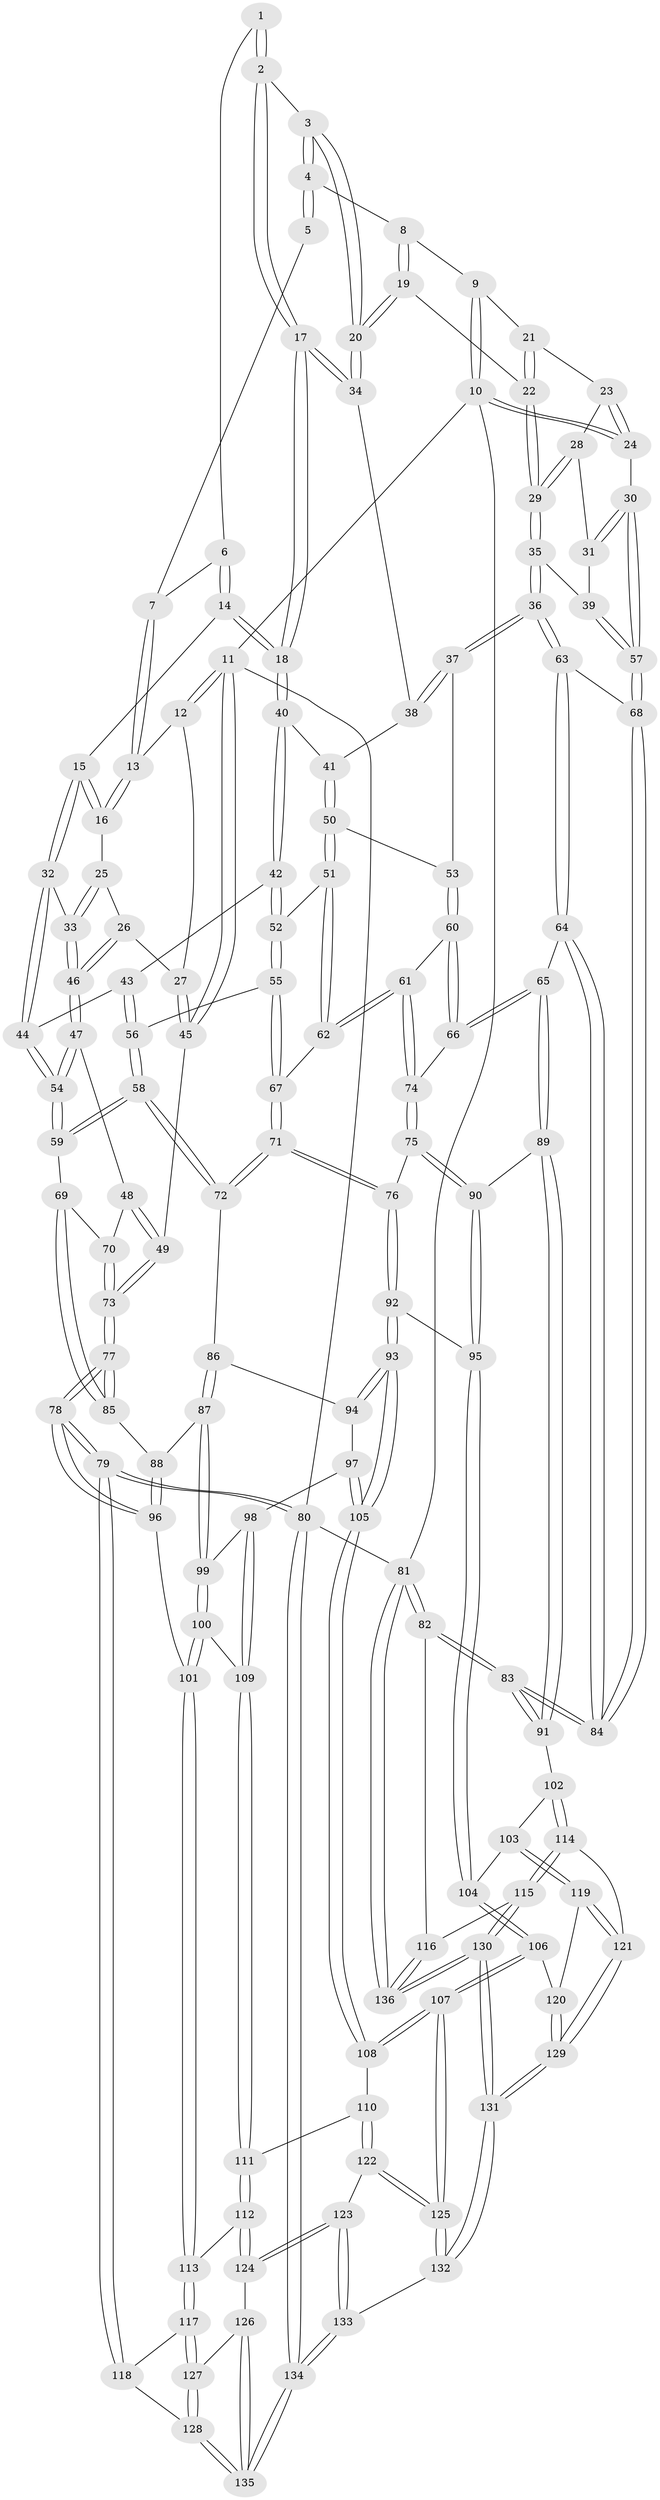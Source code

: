 // Generated by graph-tools (version 1.1) at 2025/38/03/09/25 02:38:30]
// undirected, 136 vertices, 337 edges
graph export_dot {
graph [start="1"]
  node [color=gray90,style=filled];
  1 [pos="+0.4977910205248071+0.030753505287495514"];
  2 [pos="+0.5626641017039233+0.08587956688974464"];
  3 [pos="+0.5821222743893636+0.054231554104859914"];
  4 [pos="+0.6716768478725411+0"];
  5 [pos="+0.49183015709786854+0"];
  6 [pos="+0.4164457798177329+0"];
  7 [pos="+0.3537415871551491+0"];
  8 [pos="+0.7200505635201315+0"];
  9 [pos="+0.8657324292365546+0"];
  10 [pos="+1+0"];
  11 [pos="+0+0"];
  12 [pos="+0.14034363176854223+0"];
  13 [pos="+0.18634312409391265+0"];
  14 [pos="+0.4357596626523424+0.12641053619014697"];
  15 [pos="+0.43156935345951586+0.12852484281165688"];
  16 [pos="+0.28852937577149224+0.06562315508655767"];
  17 [pos="+0.5380835719213722+0.14049072292213835"];
  18 [pos="+0.5354417565284305+0.1441973117000552"];
  19 [pos="+0.7504313749364432+0.10367077890780804"];
  20 [pos="+0.7346577941519641+0.12487530938654869"];
  21 [pos="+0.8814889599777541+0.00027861629327968784"];
  22 [pos="+0.8379011003994535+0.11820990941776408"];
  23 [pos="+0.9347319143334067+0.10205194194231877"];
  24 [pos="+1+0"];
  25 [pos="+0.27406863997349706+0.11257203424246838"];
  26 [pos="+0.17897556656930436+0.17232807686137866"];
  27 [pos="+0.17345156952892823+0.16540628827112527"];
  28 [pos="+0.9293879810194873+0.11567790056533386"];
  29 [pos="+0.865203888862664+0.1430929067106162"];
  30 [pos="+1+0.05077733177738963"];
  31 [pos="+0.9631774496260431+0.15344218175847135"];
  32 [pos="+0.3534829700508286+0.22336666644970316"];
  33 [pos="+0.34590097114262003+0.22241715885228888"];
  34 [pos="+0.733388484063946+0.12807330468907982"];
  35 [pos="+0.8673696131898605+0.29366577301688734"];
  36 [pos="+0.8589484885984111+0.3017387628155962"];
  37 [pos="+0.7410920137069427+0.28197260983007877"];
  38 [pos="+0.7318320611504564+0.14324441742996416"];
  39 [pos="+0.9522857512636687+0.266627247047917"];
  40 [pos="+0.5405856057842874+0.1585750664040829"];
  41 [pos="+0.5784413551338189+0.19608974308576851"];
  42 [pos="+0.4965636637027281+0.24744145405391113"];
  43 [pos="+0.4216409091950316+0.2898477422676273"];
  44 [pos="+0.3871634731016762+0.2835719514318182"];
  45 [pos="+0+0.03029454905871336"];
  46 [pos="+0.19242975845034305+0.2668807943506696"];
  47 [pos="+0.1794715494842102+0.290838873011374"];
  48 [pos="+0.1691297491740174+0.3014902042910416"];
  49 [pos="+0+0.05246535277497574"];
  50 [pos="+0.6471397813527568+0.2893183649613509"];
  51 [pos="+0.6021767292746814+0.3313278447712545"];
  52 [pos="+0.5419493511494321+0.34212636844252997"];
  53 [pos="+0.7205097840489493+0.29132791996068536"];
  54 [pos="+0.35337692430636625+0.36829201443159726"];
  55 [pos="+0.5071125210306375+0.3650907129503446"];
  56 [pos="+0.49721904157068797+0.36564936997944136"];
  57 [pos="+1+0.2833891943649726"];
  58 [pos="+0.3725167729691722+0.4764864200951069"];
  59 [pos="+0.3639297390761035+0.4686394749781479"];
  60 [pos="+0.7143105316531301+0.3662404589486991"];
  61 [pos="+0.6621930909376023+0.4703450546888162"];
  62 [pos="+0.610951501632271+0.4103699862182934"];
  63 [pos="+0.8781304074619585+0.39305272821132087"];
  64 [pos="+0.8828710373360205+0.479844629943321"];
  65 [pos="+0.882296643428517+0.480239125712444"];
  66 [pos="+0.77589238467461+0.4751431625955379"];
  67 [pos="+0.542917894644568+0.45313009091574125"];
  68 [pos="+1+0.3421744526590372"];
  69 [pos="+0.15888088797505562+0.44496648049789195"];
  70 [pos="+0.15875944041741658+0.3390283922164213"];
  71 [pos="+0.5235220823254004+0.5542772625426193"];
  72 [pos="+0.38555751977213004+0.5056719089652988"];
  73 [pos="+0+0.3426866774787022"];
  74 [pos="+0.6690094245823058+0.510271332066442"];
  75 [pos="+0.6396392060596767+0.5662452890796051"];
  76 [pos="+0.5239194514964242+0.5546451915430116"];
  77 [pos="+0+0.5224028001511621"];
  78 [pos="+0+0.6483398465586411"];
  79 [pos="+0+0.8657861021294121"];
  80 [pos="+0+1"];
  81 [pos="+1+1"];
  82 [pos="+1+0.8096500425768957"];
  83 [pos="+1+0.6457456082904648"];
  84 [pos="+1+0.5997609662941911"];
  85 [pos="+0.12304503297410854+0.4916797236679871"];
  86 [pos="+0.3500600961461633+0.5740748226100548"];
  87 [pos="+0.24558240145951626+0.6386582304629861"];
  88 [pos="+0.1693915613517321+0.6012726739466089"];
  89 [pos="+0.7884789124282432+0.6705273075461062"];
  90 [pos="+0.6981360285073318+0.6543815634743296"];
  91 [pos="+0.8013557531393201+0.6854201197909883"];
  92 [pos="+0.4818556356962742+0.7169536265872483"];
  93 [pos="+0.48125607601933973+0.7175110606402246"];
  94 [pos="+0.3953674497189809+0.6776169698842771"];
  95 [pos="+0.6422245215531599+0.725717419708304"];
  96 [pos="+0.09945230123217459+0.6952455124657679"];
  97 [pos="+0.3091188257971533+0.7352508683991515"];
  98 [pos="+0.29807889655339664+0.7399538635077089"];
  99 [pos="+0.24897973111588534+0.6528332435470019"];
  100 [pos="+0.1603381894931306+0.7735606833905273"];
  101 [pos="+0.13089172003409863+0.7885996355492184"];
  102 [pos="+0.8196590717709437+0.7637923926400018"];
  103 [pos="+0.6978398156636003+0.8337158019064637"];
  104 [pos="+0.6399873810787609+0.7943687215850365"];
  105 [pos="+0.4709264591803962+0.7620330451114908"];
  106 [pos="+0.5584377410425791+0.8736873542856677"];
  107 [pos="+0.5238886399956157+0.8958992255542959"];
  108 [pos="+0.46904095259297773+0.7834762654125403"];
  109 [pos="+0.2951923694646819+0.7607441447032687"];
  110 [pos="+0.3441065415083945+0.8209793376576905"];
  111 [pos="+0.29555846813940906+0.7622110840329321"];
  112 [pos="+0.22052132083717804+0.8577345800860223"];
  113 [pos="+0.12437555528009628+0.8142685634912414"];
  114 [pos="+0.8733300032547489+0.8452519327709517"];
  115 [pos="+0.9337896437361791+0.8641003329652833"];
  116 [pos="+0.9478073252821836+0.8653408609914005"];
  117 [pos="+0.11673684928920497+0.821162980341723"];
  118 [pos="+0.0011910028747127554+0.8427013300302818"];
  119 [pos="+0.7109103388096647+0.881932884538108"];
  120 [pos="+0.7054979531773672+0.898202063570706"];
  121 [pos="+0.8552602556910864+0.8597587467569684"];
  122 [pos="+0.33808592123325937+0.8780092428301586"];
  123 [pos="+0.29194646475502395+0.9172845648248635"];
  124 [pos="+0.24693380058290038+0.9033273064645319"];
  125 [pos="+0.5108297507581904+0.954935114362178"];
  126 [pos="+0.24037459865252828+0.9086967856199692"];
  127 [pos="+0.13056398194197275+0.9452731897456547"];
  128 [pos="+0.1184262618642933+0.9791294205675838"];
  129 [pos="+0.7102294964797934+1"];
  130 [pos="+0.7266020067752041+1"];
  131 [pos="+0.6728097053174833+1"];
  132 [pos="+0.5382231263724928+1"];
  133 [pos="+0.36265063154730054+1"];
  134 [pos="+0.026031768465270295+1"];
  135 [pos="+0.03847758364575502+1"];
  136 [pos="+0.8806041724709921+1"];
  1 -- 2;
  1 -- 2;
  1 -- 6;
  2 -- 3;
  2 -- 17;
  2 -- 17;
  3 -- 4;
  3 -- 4;
  3 -- 20;
  3 -- 20;
  4 -- 5;
  4 -- 5;
  4 -- 8;
  5 -- 7;
  6 -- 7;
  6 -- 14;
  6 -- 14;
  7 -- 13;
  7 -- 13;
  8 -- 9;
  8 -- 19;
  8 -- 19;
  9 -- 10;
  9 -- 10;
  9 -- 21;
  10 -- 11;
  10 -- 24;
  10 -- 24;
  10 -- 81;
  11 -- 12;
  11 -- 12;
  11 -- 45;
  11 -- 45;
  11 -- 80;
  12 -- 13;
  12 -- 27;
  13 -- 16;
  13 -- 16;
  14 -- 15;
  14 -- 18;
  14 -- 18;
  15 -- 16;
  15 -- 16;
  15 -- 32;
  15 -- 32;
  16 -- 25;
  17 -- 18;
  17 -- 18;
  17 -- 34;
  17 -- 34;
  18 -- 40;
  18 -- 40;
  19 -- 20;
  19 -- 20;
  19 -- 22;
  20 -- 34;
  20 -- 34;
  21 -- 22;
  21 -- 22;
  21 -- 23;
  22 -- 29;
  22 -- 29;
  23 -- 24;
  23 -- 24;
  23 -- 28;
  24 -- 30;
  25 -- 26;
  25 -- 33;
  25 -- 33;
  26 -- 27;
  26 -- 46;
  26 -- 46;
  27 -- 45;
  27 -- 45;
  28 -- 29;
  28 -- 29;
  28 -- 31;
  29 -- 35;
  29 -- 35;
  30 -- 31;
  30 -- 31;
  30 -- 57;
  30 -- 57;
  31 -- 39;
  32 -- 33;
  32 -- 44;
  32 -- 44;
  33 -- 46;
  33 -- 46;
  34 -- 38;
  35 -- 36;
  35 -- 36;
  35 -- 39;
  36 -- 37;
  36 -- 37;
  36 -- 63;
  36 -- 63;
  37 -- 38;
  37 -- 38;
  37 -- 53;
  38 -- 41;
  39 -- 57;
  39 -- 57;
  40 -- 41;
  40 -- 42;
  40 -- 42;
  41 -- 50;
  41 -- 50;
  42 -- 43;
  42 -- 52;
  42 -- 52;
  43 -- 44;
  43 -- 56;
  43 -- 56;
  44 -- 54;
  44 -- 54;
  45 -- 49;
  46 -- 47;
  46 -- 47;
  47 -- 48;
  47 -- 54;
  47 -- 54;
  48 -- 49;
  48 -- 49;
  48 -- 70;
  49 -- 73;
  49 -- 73;
  50 -- 51;
  50 -- 51;
  50 -- 53;
  51 -- 52;
  51 -- 62;
  51 -- 62;
  52 -- 55;
  52 -- 55;
  53 -- 60;
  53 -- 60;
  54 -- 59;
  54 -- 59;
  55 -- 56;
  55 -- 67;
  55 -- 67;
  56 -- 58;
  56 -- 58;
  57 -- 68;
  57 -- 68;
  58 -- 59;
  58 -- 59;
  58 -- 72;
  58 -- 72;
  59 -- 69;
  60 -- 61;
  60 -- 66;
  60 -- 66;
  61 -- 62;
  61 -- 62;
  61 -- 74;
  61 -- 74;
  62 -- 67;
  63 -- 64;
  63 -- 64;
  63 -- 68;
  64 -- 65;
  64 -- 84;
  64 -- 84;
  65 -- 66;
  65 -- 66;
  65 -- 89;
  65 -- 89;
  66 -- 74;
  67 -- 71;
  67 -- 71;
  68 -- 84;
  68 -- 84;
  69 -- 70;
  69 -- 85;
  69 -- 85;
  70 -- 73;
  70 -- 73;
  71 -- 72;
  71 -- 72;
  71 -- 76;
  71 -- 76;
  72 -- 86;
  73 -- 77;
  73 -- 77;
  74 -- 75;
  74 -- 75;
  75 -- 76;
  75 -- 90;
  75 -- 90;
  76 -- 92;
  76 -- 92;
  77 -- 78;
  77 -- 78;
  77 -- 85;
  77 -- 85;
  78 -- 79;
  78 -- 79;
  78 -- 96;
  78 -- 96;
  79 -- 80;
  79 -- 80;
  79 -- 118;
  79 -- 118;
  80 -- 134;
  80 -- 134;
  80 -- 81;
  81 -- 82;
  81 -- 82;
  81 -- 136;
  81 -- 136;
  82 -- 83;
  82 -- 83;
  82 -- 116;
  83 -- 84;
  83 -- 84;
  83 -- 91;
  83 -- 91;
  85 -- 88;
  86 -- 87;
  86 -- 87;
  86 -- 94;
  87 -- 88;
  87 -- 99;
  87 -- 99;
  88 -- 96;
  88 -- 96;
  89 -- 90;
  89 -- 91;
  89 -- 91;
  90 -- 95;
  90 -- 95;
  91 -- 102;
  92 -- 93;
  92 -- 93;
  92 -- 95;
  93 -- 94;
  93 -- 94;
  93 -- 105;
  93 -- 105;
  94 -- 97;
  95 -- 104;
  95 -- 104;
  96 -- 101;
  97 -- 98;
  97 -- 105;
  97 -- 105;
  98 -- 99;
  98 -- 109;
  98 -- 109;
  99 -- 100;
  99 -- 100;
  100 -- 101;
  100 -- 101;
  100 -- 109;
  101 -- 113;
  101 -- 113;
  102 -- 103;
  102 -- 114;
  102 -- 114;
  103 -- 104;
  103 -- 119;
  103 -- 119;
  104 -- 106;
  104 -- 106;
  105 -- 108;
  105 -- 108;
  106 -- 107;
  106 -- 107;
  106 -- 120;
  107 -- 108;
  107 -- 108;
  107 -- 125;
  107 -- 125;
  108 -- 110;
  109 -- 111;
  109 -- 111;
  110 -- 111;
  110 -- 122;
  110 -- 122;
  111 -- 112;
  111 -- 112;
  112 -- 113;
  112 -- 124;
  112 -- 124;
  113 -- 117;
  113 -- 117;
  114 -- 115;
  114 -- 115;
  114 -- 121;
  115 -- 116;
  115 -- 130;
  115 -- 130;
  116 -- 136;
  116 -- 136;
  117 -- 118;
  117 -- 127;
  117 -- 127;
  118 -- 128;
  119 -- 120;
  119 -- 121;
  119 -- 121;
  120 -- 129;
  120 -- 129;
  121 -- 129;
  121 -- 129;
  122 -- 123;
  122 -- 125;
  122 -- 125;
  123 -- 124;
  123 -- 124;
  123 -- 133;
  123 -- 133;
  124 -- 126;
  125 -- 132;
  125 -- 132;
  126 -- 127;
  126 -- 135;
  126 -- 135;
  127 -- 128;
  127 -- 128;
  128 -- 135;
  128 -- 135;
  129 -- 131;
  129 -- 131;
  130 -- 131;
  130 -- 131;
  130 -- 136;
  130 -- 136;
  131 -- 132;
  131 -- 132;
  132 -- 133;
  133 -- 134;
  133 -- 134;
  134 -- 135;
  134 -- 135;
}
